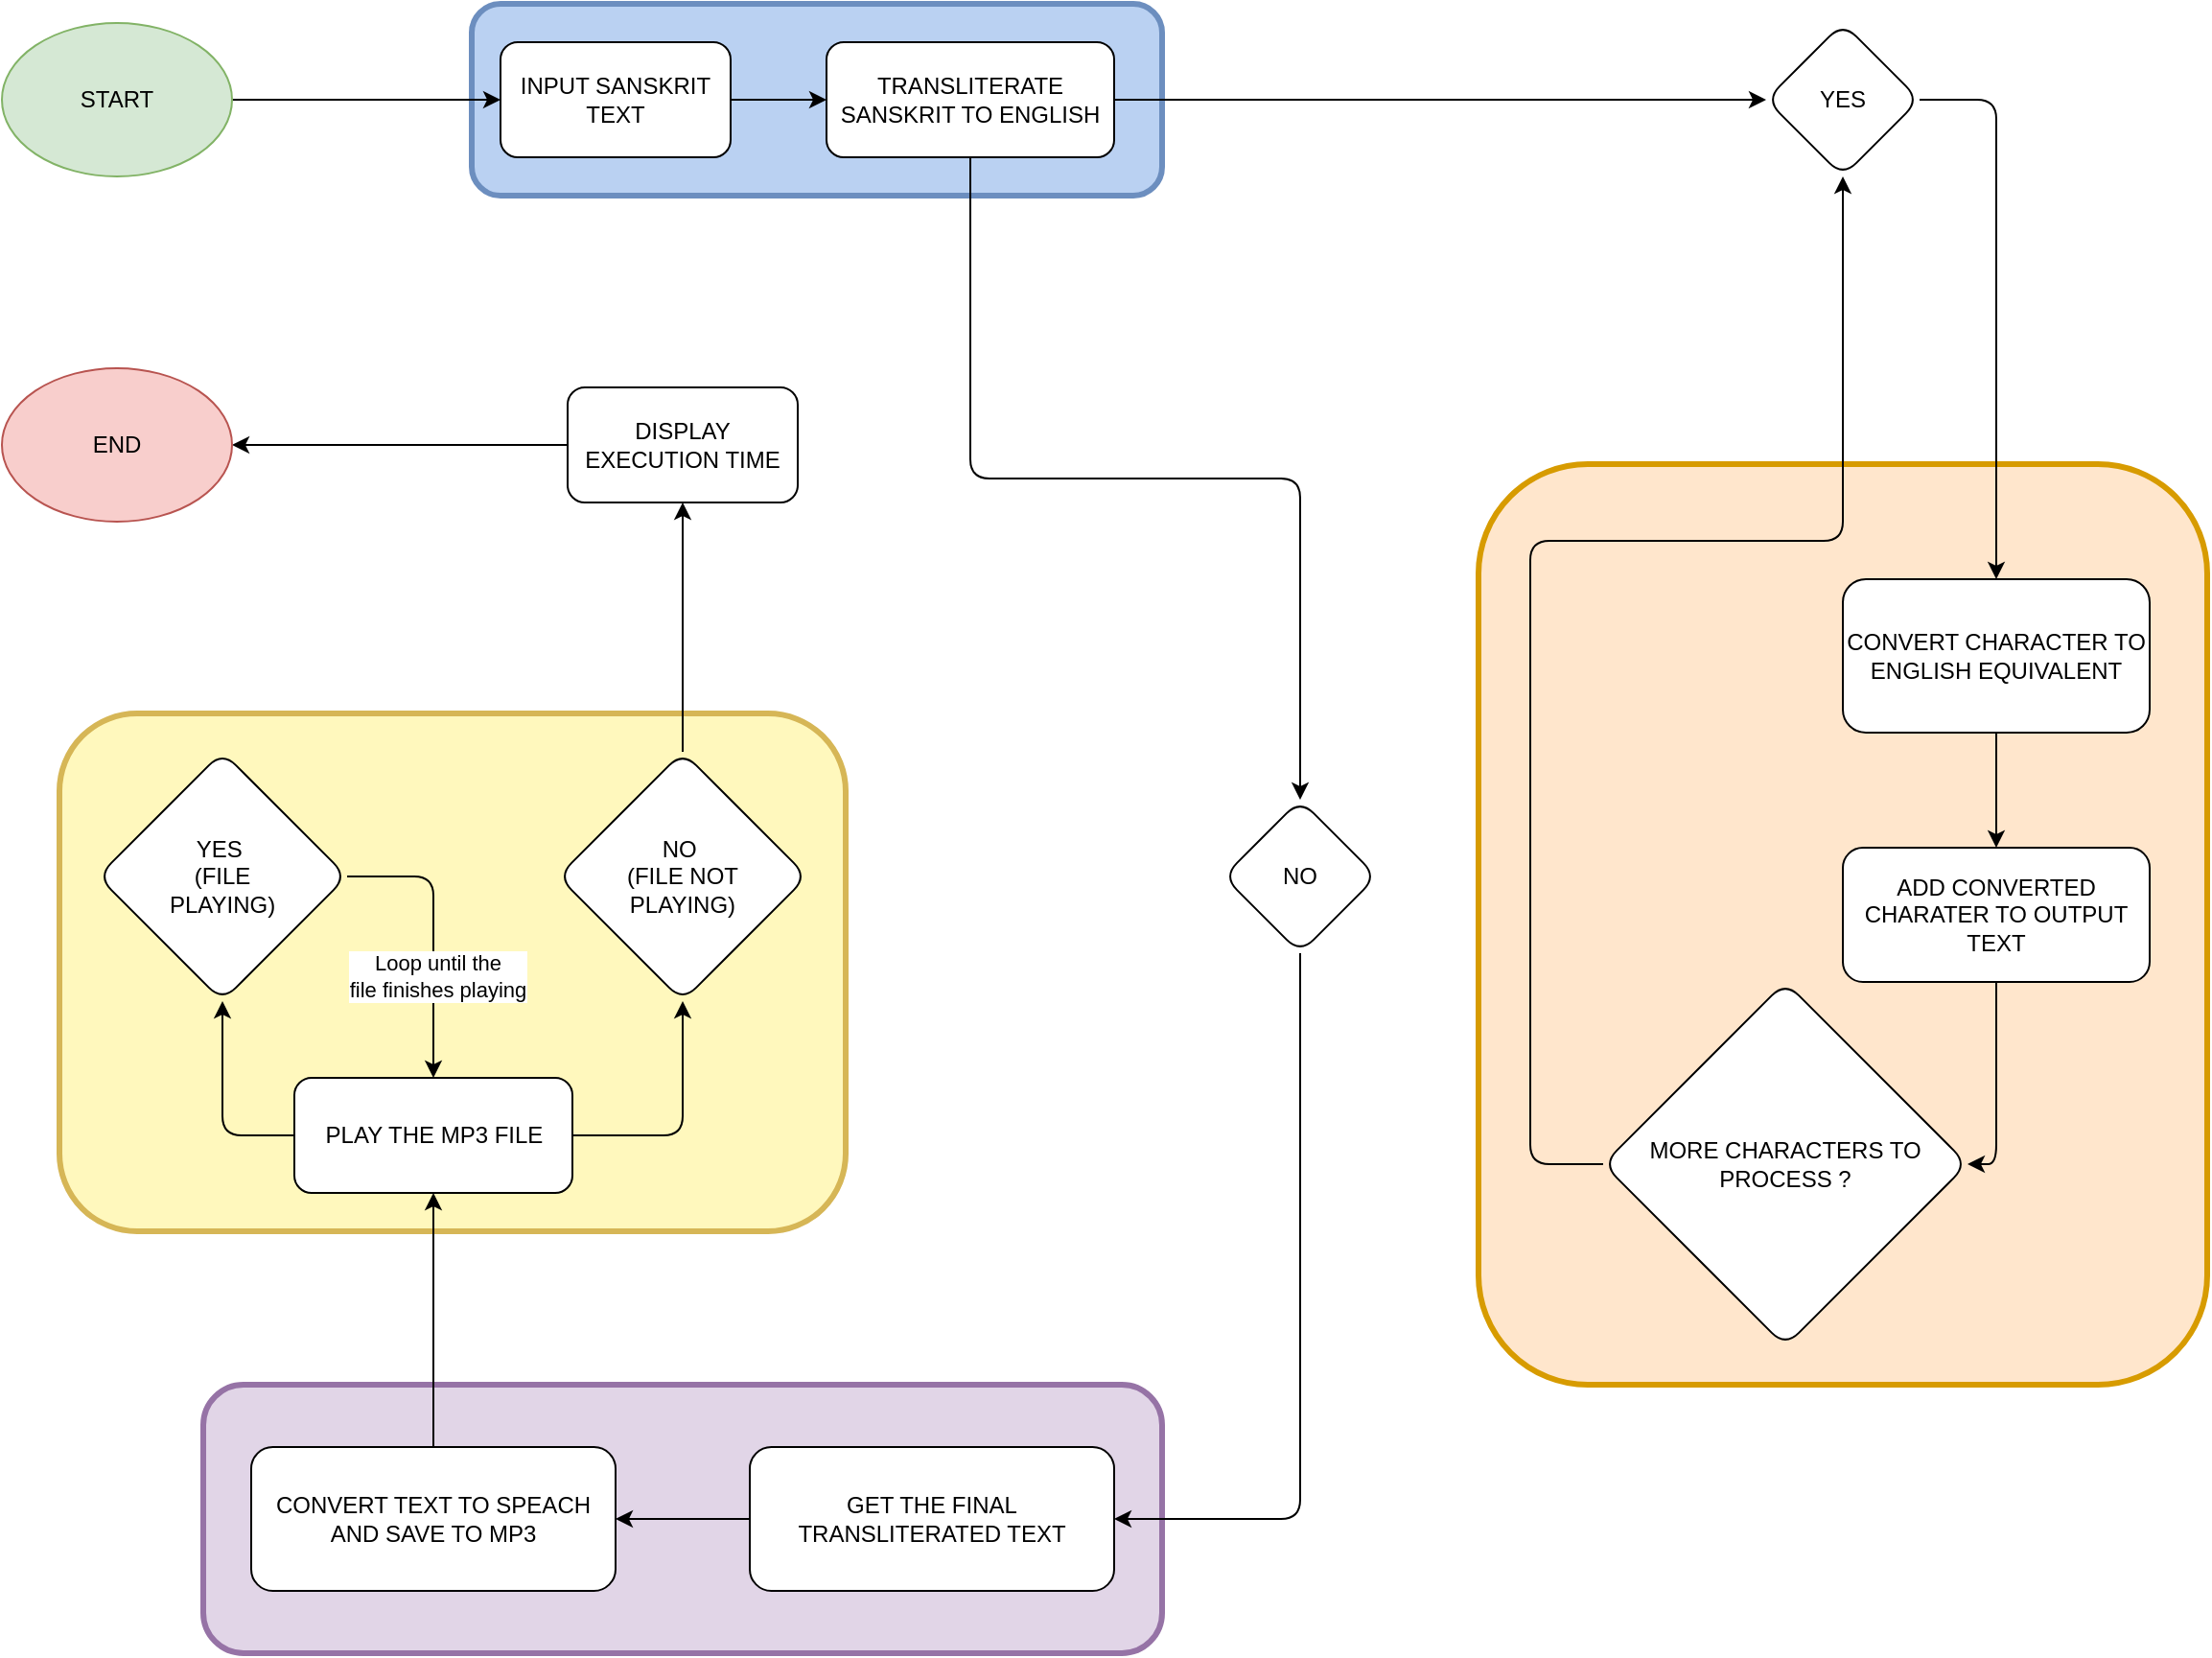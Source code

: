 <mxfile version="24.6.1" type="device">
  <diagram name="Page-1" id="8MWYuhjQm7u9OiZvQGEY">
    <mxGraphModel dx="1687" dy="1040" grid="1" gridSize="10" guides="1" tooltips="1" connect="1" arrows="1" fold="1" page="1" pageScale="1" pageWidth="1600" pageHeight="900" math="0" shadow="0">
      <root>
        <mxCell id="0" />
        <mxCell id="1" parent="0" />
        <mxCell id="JCg_1PjJc4DuJGZlMitJ-40" value="" style="rounded=1;whiteSpace=wrap;html=1;fillStyle=solid;fillColor=#BAD1F2;strokeColor=#6c8ebf;strokeWidth=3;" vertex="1" parent="1">
          <mxGeometry x="470" y="15" width="360" height="100" as="geometry" />
        </mxCell>
        <mxCell id="JCg_1PjJc4DuJGZlMitJ-39" value="" style="rounded=1;whiteSpace=wrap;html=1;fillStyle=solid;fillColor=#e1d5e7;strokeColor=#9673a6;strokeWidth=3;" vertex="1" parent="1">
          <mxGeometry x="330" y="735" width="500" height="140" as="geometry" />
        </mxCell>
        <mxCell id="JCg_1PjJc4DuJGZlMitJ-37" value="" style="rounded=1;whiteSpace=wrap;html=1;fillStyle=solid;fillColor=#ffe6cc;strokeColor=#d79b00;strokeWidth=3;" vertex="1" parent="1">
          <mxGeometry x="995" y="255" width="380" height="480" as="geometry" />
        </mxCell>
        <mxCell id="JCg_1PjJc4DuJGZlMitJ-38" value="" style="rounded=1;whiteSpace=wrap;html=1;fillStyle=solid;fillColor=#FFF8BD;strokeColor=#d6b656;strokeWidth=3;" vertex="1" parent="1">
          <mxGeometry x="255" y="385" width="410" height="270" as="geometry" />
        </mxCell>
        <mxCell id="JCg_1PjJc4DuJGZlMitJ-3" style="edgeStyle=orthogonalEdgeStyle;rounded=1;orthogonalLoop=1;jettySize=auto;html=1;entryX=0;entryY=0.5;entryDx=0;entryDy=0;exitX=1;exitY=0.5;exitDx=0;exitDy=0;" edge="1" parent="1" source="JCg_1PjJc4DuJGZlMitJ-34" target="JCg_1PjJc4DuJGZlMitJ-2">
          <mxGeometry relative="1" as="geometry">
            <mxPoint x="355" y="90" as="sourcePoint" />
          </mxGeometry>
        </mxCell>
        <mxCell id="JCg_1PjJc4DuJGZlMitJ-5" style="edgeStyle=orthogonalEdgeStyle;rounded=1;orthogonalLoop=1;jettySize=auto;html=1;entryX=0;entryY=0.5;entryDx=0;entryDy=0;" edge="1" parent="1" source="JCg_1PjJc4DuJGZlMitJ-2" target="JCg_1PjJc4DuJGZlMitJ-4">
          <mxGeometry relative="1" as="geometry" />
        </mxCell>
        <mxCell id="JCg_1PjJc4DuJGZlMitJ-2" value="INPUT SANSKRIT TEXT" style="rounded=1;whiteSpace=wrap;html=1;" vertex="1" parent="1">
          <mxGeometry x="485" y="35" width="120" height="60" as="geometry" />
        </mxCell>
        <mxCell id="JCg_1PjJc4DuJGZlMitJ-7" style="edgeStyle=orthogonalEdgeStyle;rounded=1;orthogonalLoop=1;jettySize=auto;html=1;entryX=0;entryY=0.5;entryDx=0;entryDy=0;" edge="1" parent="1" source="JCg_1PjJc4DuJGZlMitJ-4" target="JCg_1PjJc4DuJGZlMitJ-6">
          <mxGeometry relative="1" as="geometry" />
        </mxCell>
        <mxCell id="JCg_1PjJc4DuJGZlMitJ-46" style="edgeStyle=orthogonalEdgeStyle;rounded=1;orthogonalLoop=1;jettySize=auto;html=1;exitX=0.5;exitY=1;exitDx=0;exitDy=0;entryX=0.5;entryY=0;entryDx=0;entryDy=0;" edge="1" parent="1" source="JCg_1PjJc4DuJGZlMitJ-4" target="JCg_1PjJc4DuJGZlMitJ-45">
          <mxGeometry relative="1" as="geometry" />
        </mxCell>
        <mxCell id="JCg_1PjJc4DuJGZlMitJ-4" value="&lt;div&gt;TRANSLITERATE SANSKRIT TO ENGLISH&lt;/div&gt;" style="rounded=1;whiteSpace=wrap;html=1;" vertex="1" parent="1">
          <mxGeometry x="655" y="35" width="150" height="60" as="geometry" />
        </mxCell>
        <mxCell id="JCg_1PjJc4DuJGZlMitJ-10" style="edgeStyle=orthogonalEdgeStyle;rounded=1;orthogonalLoop=1;jettySize=auto;html=1;entryX=0.5;entryY=0;entryDx=0;entryDy=0;exitX=1;exitY=0.5;exitDx=0;exitDy=0;" edge="1" parent="1" source="JCg_1PjJc4DuJGZlMitJ-6" target="JCg_1PjJc4DuJGZlMitJ-8">
          <mxGeometry relative="1" as="geometry">
            <Array as="points">
              <mxPoint x="1265" y="65" />
            </Array>
          </mxGeometry>
        </mxCell>
        <mxCell id="JCg_1PjJc4DuJGZlMitJ-6" value="YES" style="rhombus;whiteSpace=wrap;html=1;rounded=1;" vertex="1" parent="1">
          <mxGeometry x="1145" y="25" width="80" height="80" as="geometry" />
        </mxCell>
        <mxCell id="JCg_1PjJc4DuJGZlMitJ-12" style="edgeStyle=orthogonalEdgeStyle;rounded=1;orthogonalLoop=1;jettySize=auto;html=1;entryX=0.5;entryY=0;entryDx=0;entryDy=0;" edge="1" parent="1" source="JCg_1PjJc4DuJGZlMitJ-8" target="JCg_1PjJc4DuJGZlMitJ-11">
          <mxGeometry relative="1" as="geometry" />
        </mxCell>
        <mxCell id="JCg_1PjJc4DuJGZlMitJ-8" value="CONVERT CHARACTER TO ENGLISH EQUIVALENT" style="rounded=1;whiteSpace=wrap;html=1;" vertex="1" parent="1">
          <mxGeometry x="1185" y="315" width="160" height="80" as="geometry" />
        </mxCell>
        <mxCell id="JCg_1PjJc4DuJGZlMitJ-14" style="edgeStyle=orthogonalEdgeStyle;rounded=1;orthogonalLoop=1;jettySize=auto;html=1;entryX=1;entryY=0.5;entryDx=0;entryDy=0;" edge="1" parent="1" source="JCg_1PjJc4DuJGZlMitJ-11" target="JCg_1PjJc4DuJGZlMitJ-13">
          <mxGeometry relative="1" as="geometry">
            <Array as="points">
              <mxPoint x="1265" y="620" />
            </Array>
          </mxGeometry>
        </mxCell>
        <mxCell id="JCg_1PjJc4DuJGZlMitJ-11" value="ADD CONVERTED CHARATER TO OUTPUT TEXT" style="rounded=1;whiteSpace=wrap;html=1;" vertex="1" parent="1">
          <mxGeometry x="1185" y="455" width="160" height="70" as="geometry" />
        </mxCell>
        <mxCell id="JCg_1PjJc4DuJGZlMitJ-15" style="edgeStyle=orthogonalEdgeStyle;rounded=1;orthogonalLoop=1;jettySize=auto;html=1;exitX=0;exitY=0.5;exitDx=0;exitDy=0;" edge="1" parent="1" source="JCg_1PjJc4DuJGZlMitJ-13" target="JCg_1PjJc4DuJGZlMitJ-6">
          <mxGeometry relative="1" as="geometry">
            <Array as="points">
              <mxPoint x="1022" y="620" />
              <mxPoint x="1022" y="295" />
              <mxPoint x="1185" y="295" />
            </Array>
          </mxGeometry>
        </mxCell>
        <mxCell id="JCg_1PjJc4DuJGZlMitJ-13" value="MORE CHARACTERS TO PROCESS ?" style="rhombus;whiteSpace=wrap;html=1;rounded=1;" vertex="1" parent="1">
          <mxGeometry x="1060" y="525" width="190" height="190" as="geometry" />
        </mxCell>
        <mxCell id="JCg_1PjJc4DuJGZlMitJ-21" style="edgeStyle=orthogonalEdgeStyle;rounded=1;orthogonalLoop=1;jettySize=auto;html=1;entryX=1;entryY=0.5;entryDx=0;entryDy=0;" edge="1" parent="1" source="JCg_1PjJc4DuJGZlMitJ-18" target="JCg_1PjJc4DuJGZlMitJ-20">
          <mxGeometry relative="1" as="geometry" />
        </mxCell>
        <mxCell id="JCg_1PjJc4DuJGZlMitJ-18" value="GET THE FINAL TRANSLITERATED TEXT" style="rounded=1;whiteSpace=wrap;html=1;" vertex="1" parent="1">
          <mxGeometry x="615" y="767.5" width="190" height="75" as="geometry" />
        </mxCell>
        <mxCell id="JCg_1PjJc4DuJGZlMitJ-23" style="edgeStyle=orthogonalEdgeStyle;rounded=1;orthogonalLoop=1;jettySize=auto;html=1;entryX=0.5;entryY=1;entryDx=0;entryDy=0;" edge="1" parent="1" source="JCg_1PjJc4DuJGZlMitJ-20" target="JCg_1PjJc4DuJGZlMitJ-22">
          <mxGeometry relative="1" as="geometry" />
        </mxCell>
        <mxCell id="JCg_1PjJc4DuJGZlMitJ-20" value="CONVERT TEXT TO SPEACH AND SAVE TO MP3" style="rounded=1;whiteSpace=wrap;html=1;" vertex="1" parent="1">
          <mxGeometry x="355" y="767.5" width="190" height="75" as="geometry" />
        </mxCell>
        <mxCell id="JCg_1PjJc4DuJGZlMitJ-26" style="edgeStyle=orthogonalEdgeStyle;rounded=1;orthogonalLoop=1;jettySize=auto;html=1;entryX=0.5;entryY=1;entryDx=0;entryDy=0;exitX=0;exitY=0.5;exitDx=0;exitDy=0;" edge="1" parent="1" source="JCg_1PjJc4DuJGZlMitJ-22" target="JCg_1PjJc4DuJGZlMitJ-25">
          <mxGeometry relative="1" as="geometry" />
        </mxCell>
        <mxCell id="JCg_1PjJc4DuJGZlMitJ-29" style="edgeStyle=orthogonalEdgeStyle;rounded=1;orthogonalLoop=1;jettySize=auto;html=1;entryX=0.5;entryY=1;entryDx=0;entryDy=0;exitX=1;exitY=0.5;exitDx=0;exitDy=0;" edge="1" parent="1" source="JCg_1PjJc4DuJGZlMitJ-22" target="JCg_1PjJc4DuJGZlMitJ-28">
          <mxGeometry relative="1" as="geometry" />
        </mxCell>
        <mxCell id="JCg_1PjJc4DuJGZlMitJ-22" value="PLAY THE MP3 FILE" style="rounded=1;whiteSpace=wrap;html=1;" vertex="1" parent="1">
          <mxGeometry x="377.5" y="575" width="145" height="60" as="geometry" />
        </mxCell>
        <mxCell id="JCg_1PjJc4DuJGZlMitJ-30" style="edgeStyle=orthogonalEdgeStyle;rounded=1;orthogonalLoop=1;jettySize=auto;html=1;entryX=0.5;entryY=0;entryDx=0;entryDy=0;exitX=1;exitY=0.5;exitDx=0;exitDy=0;" edge="1" parent="1" source="JCg_1PjJc4DuJGZlMitJ-25" target="JCg_1PjJc4DuJGZlMitJ-22">
          <mxGeometry relative="1" as="geometry" />
        </mxCell>
        <mxCell id="JCg_1PjJc4DuJGZlMitJ-31" value="Loop until the&lt;div&gt;file finishes playing&lt;br&gt;&lt;/div&gt;" style="edgeLabel;html=1;align=center;verticalAlign=middle;resizable=0;points=[];rounded=1;" vertex="1" connectable="0" parent="JCg_1PjJc4DuJGZlMitJ-30">
          <mxGeometry x="0.284" y="1" relative="1" as="geometry">
            <mxPoint x="1" as="offset" />
          </mxGeometry>
        </mxCell>
        <mxCell id="JCg_1PjJc4DuJGZlMitJ-25" value="YES&amp;nbsp;&lt;div&gt;(FILE&lt;/div&gt;&lt;div&gt;PLAYING)&lt;/div&gt;" style="rhombus;whiteSpace=wrap;html=1;rounded=1;" vertex="1" parent="1">
          <mxGeometry x="275" y="405" width="130" height="130" as="geometry" />
        </mxCell>
        <mxCell id="JCg_1PjJc4DuJGZlMitJ-33" style="edgeStyle=orthogonalEdgeStyle;rounded=1;orthogonalLoop=1;jettySize=auto;html=1;entryX=0.5;entryY=1;entryDx=0;entryDy=0;" edge="1" parent="1" source="JCg_1PjJc4DuJGZlMitJ-28" target="JCg_1PjJc4DuJGZlMitJ-32">
          <mxGeometry relative="1" as="geometry" />
        </mxCell>
        <mxCell id="JCg_1PjJc4DuJGZlMitJ-28" value="NO&amp;nbsp;&lt;div&gt;(FILE NOT&lt;/div&gt;&lt;div&gt;PLAYING)&lt;/div&gt;" style="rhombus;whiteSpace=wrap;html=1;rounded=1;" vertex="1" parent="1">
          <mxGeometry x="515" y="405" width="130" height="130" as="geometry" />
        </mxCell>
        <mxCell id="JCg_1PjJc4DuJGZlMitJ-36" style="edgeStyle=orthogonalEdgeStyle;rounded=1;orthogonalLoop=1;jettySize=auto;html=1;entryX=1;entryY=0.5;entryDx=0;entryDy=0;" edge="1" parent="1" source="JCg_1PjJc4DuJGZlMitJ-32" target="JCg_1PjJc4DuJGZlMitJ-35">
          <mxGeometry relative="1" as="geometry" />
        </mxCell>
        <mxCell id="JCg_1PjJc4DuJGZlMitJ-32" value="DISPLAY EXECUTION TIME" style="rounded=1;whiteSpace=wrap;html=1;" vertex="1" parent="1">
          <mxGeometry x="520" y="215" width="120" height="60" as="geometry" />
        </mxCell>
        <mxCell id="JCg_1PjJc4DuJGZlMitJ-34" value="START" style="ellipse;whiteSpace=wrap;html=1;fillColor=#d5e8d4;strokeColor=#82b366;rounded=1;" vertex="1" parent="1">
          <mxGeometry x="225" y="25" width="120" height="80" as="geometry" />
        </mxCell>
        <mxCell id="JCg_1PjJc4DuJGZlMitJ-35" value="END" style="ellipse;whiteSpace=wrap;html=1;fillColor=#f8cecc;strokeColor=#b85450;rounded=1;" vertex="1" parent="1">
          <mxGeometry x="225" y="205" width="120" height="80" as="geometry" />
        </mxCell>
        <mxCell id="JCg_1PjJc4DuJGZlMitJ-48" style="edgeStyle=orthogonalEdgeStyle;rounded=1;orthogonalLoop=1;jettySize=auto;html=1;entryX=1;entryY=0.5;entryDx=0;entryDy=0;" edge="1" parent="1" source="JCg_1PjJc4DuJGZlMitJ-45" target="JCg_1PjJc4DuJGZlMitJ-18">
          <mxGeometry relative="1" as="geometry">
            <Array as="points">
              <mxPoint x="902" y="805" />
            </Array>
          </mxGeometry>
        </mxCell>
        <mxCell id="JCg_1PjJc4DuJGZlMitJ-45" value="NO" style="rhombus;whiteSpace=wrap;html=1;rounded=1;" vertex="1" parent="1">
          <mxGeometry x="862" y="430" width="80" height="80" as="geometry" />
        </mxCell>
      </root>
    </mxGraphModel>
  </diagram>
</mxfile>
